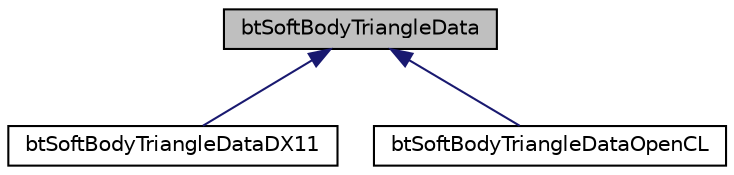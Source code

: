 digraph "btSoftBodyTriangleData"
{
  edge [fontname="Helvetica",fontsize="10",labelfontname="Helvetica",labelfontsize="10"];
  node [fontname="Helvetica",fontsize="10",shape=record];
  Node1 [label="btSoftBodyTriangleData",height=0.2,width=0.4,color="black", fillcolor="grey75", style="filled", fontcolor="black"];
  Node1 -> Node2 [dir="back",color="midnightblue",fontsize="10",style="solid"];
  Node2 [label="btSoftBodyTriangleDataDX11",height=0.2,width=0.4,color="black", fillcolor="white", style="filled",URL="$classbt_soft_body_triangle_data_d_x11.html"];
  Node1 -> Node3 [dir="back",color="midnightblue",fontsize="10",style="solid"];
  Node3 [label="btSoftBodyTriangleDataOpenCL",height=0.2,width=0.4,color="black", fillcolor="white", style="filled",URL="$classbt_soft_body_triangle_data_open_c_l.html"];
}
